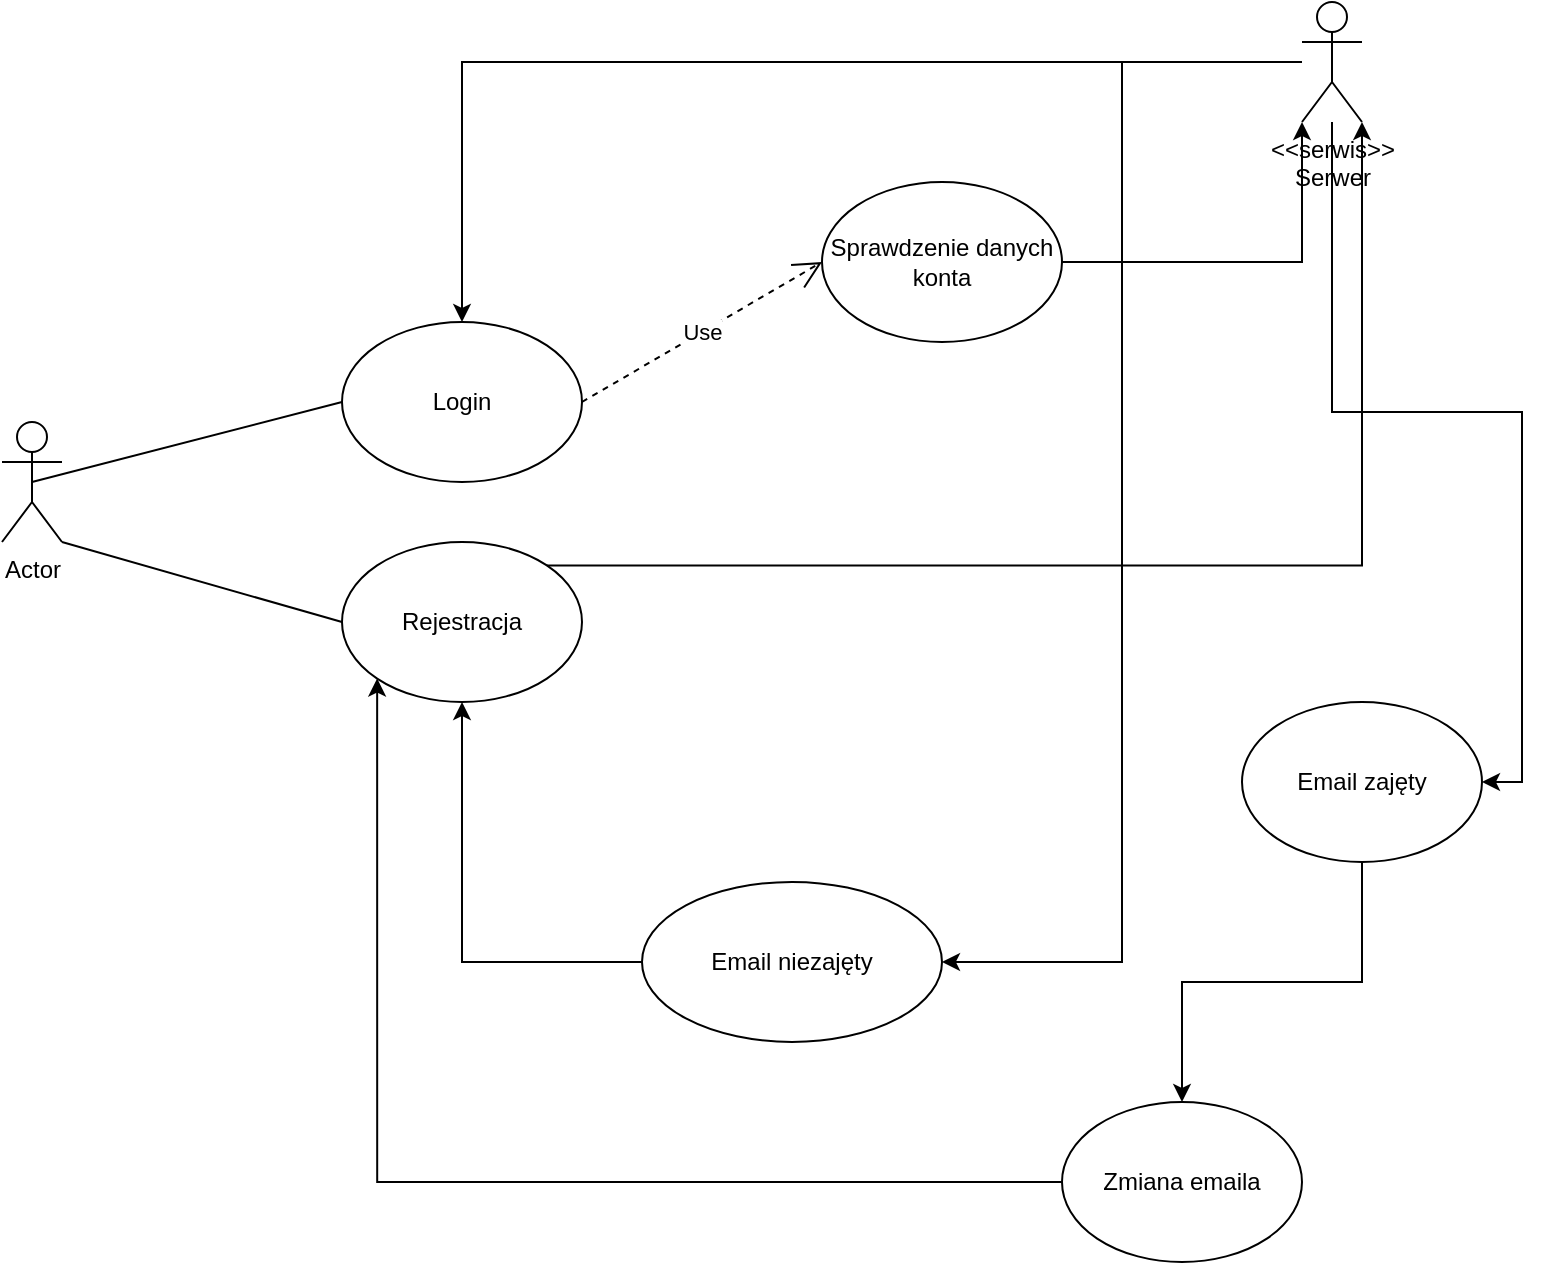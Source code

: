 <mxfile version="24.7.4">
  <diagram name="Page-1" id="frs2nBQ_8HlfXzXkCP0R">
    <mxGraphModel dx="1059" dy="1295" grid="1" gridSize="10" guides="1" tooltips="1" connect="1" arrows="1" fold="1" page="1" pageScale="1" pageWidth="850" pageHeight="1100" math="0" shadow="0">
      <root>
        <mxCell id="0" />
        <mxCell id="1" parent="0" />
        <mxCell id="i8-1lZGyRsVZkBO309J--1" value="Actor" style="shape=umlActor;verticalLabelPosition=bottom;verticalAlign=top;html=1;outlineConnect=0;" vertex="1" parent="1">
          <mxGeometry x="320" y="460" width="30" height="60" as="geometry" />
        </mxCell>
        <mxCell id="i8-1lZGyRsVZkBO309J--3" value="" style="endArrow=none;html=1;rounded=0;entryX=0;entryY=0.5;entryDx=0;entryDy=0;exitX=0.5;exitY=0.5;exitDx=0;exitDy=0;exitPerimeter=0;" edge="1" parent="1" source="i8-1lZGyRsVZkBO309J--1" target="i8-1lZGyRsVZkBO309J--4">
          <mxGeometry width="50" height="50" relative="1" as="geometry">
            <mxPoint x="370" y="500" as="sourcePoint" />
            <mxPoint x="480" y="460" as="targetPoint" />
          </mxGeometry>
        </mxCell>
        <mxCell id="i8-1lZGyRsVZkBO309J--4" value="Login" style="ellipse;whiteSpace=wrap;html=1;" vertex="1" parent="1">
          <mxGeometry x="490" y="410" width="120" height="80" as="geometry" />
        </mxCell>
        <mxCell id="i8-1lZGyRsVZkBO309J--5" value="Use" style="endArrow=open;endSize=12;dashed=1;html=1;rounded=0;exitX=1;exitY=0.5;exitDx=0;exitDy=0;entryX=0;entryY=0.5;entryDx=0;entryDy=0;" edge="1" parent="1" source="i8-1lZGyRsVZkBO309J--4" target="i8-1lZGyRsVZkBO309J--6">
          <mxGeometry x="0.001" width="160" relative="1" as="geometry">
            <mxPoint x="670" y="420" as="sourcePoint" />
            <mxPoint x="730" y="380" as="targetPoint" />
            <mxPoint as="offset" />
          </mxGeometry>
        </mxCell>
        <mxCell id="i8-1lZGyRsVZkBO309J--6" value="Sprawdzenie danych konta" style="ellipse;whiteSpace=wrap;html=1;" vertex="1" parent="1">
          <mxGeometry x="730" y="340" width="120" height="80" as="geometry" />
        </mxCell>
        <mxCell id="i8-1lZGyRsVZkBO309J--9" value="Rejestracja" style="ellipse;whiteSpace=wrap;html=1;" vertex="1" parent="1">
          <mxGeometry x="490" y="520" width="120" height="80" as="geometry" />
        </mxCell>
        <mxCell id="i8-1lZGyRsVZkBO309J--10" value="" style="endArrow=none;html=1;rounded=0;entryX=0;entryY=0.5;entryDx=0;entryDy=0;exitX=1;exitY=1;exitDx=0;exitDy=0;exitPerimeter=0;" edge="1" parent="1" source="i8-1lZGyRsVZkBO309J--1" target="i8-1lZGyRsVZkBO309J--9">
          <mxGeometry width="50" height="50" relative="1" as="geometry">
            <mxPoint x="330" y="500" as="sourcePoint" />
            <mxPoint x="380" y="450" as="targetPoint" />
          </mxGeometry>
        </mxCell>
        <mxCell id="i8-1lZGyRsVZkBO309J--16" style="edgeStyle=orthogonalEdgeStyle;rounded=0;orthogonalLoop=1;jettySize=auto;html=1;entryX=0.5;entryY=0;entryDx=0;entryDy=0;" edge="1" parent="1" source="i8-1lZGyRsVZkBO309J--12" target="i8-1lZGyRsVZkBO309J--4">
          <mxGeometry relative="1" as="geometry" />
        </mxCell>
        <mxCell id="i8-1lZGyRsVZkBO309J--22" style="edgeStyle=orthogonalEdgeStyle;rounded=0;orthogonalLoop=1;jettySize=auto;html=1;entryX=1;entryY=0.5;entryDx=0;entryDy=0;" edge="1" parent="1" source="i8-1lZGyRsVZkBO309J--12" target="i8-1lZGyRsVZkBO309J--17">
          <mxGeometry relative="1" as="geometry" />
        </mxCell>
        <mxCell id="i8-1lZGyRsVZkBO309J--23" style="edgeStyle=orthogonalEdgeStyle;rounded=0;orthogonalLoop=1;jettySize=auto;html=1;entryX=1;entryY=0.5;entryDx=0;entryDy=0;" edge="1" parent="1" source="i8-1lZGyRsVZkBO309J--12" target="i8-1lZGyRsVZkBO309J--19">
          <mxGeometry relative="1" as="geometry" />
        </mxCell>
        <mxCell id="i8-1lZGyRsVZkBO309J--12" value="&amp;lt;&amp;lt;serwis&amp;gt;&amp;gt;&lt;br&gt;Serwer" style="shape=umlActor;verticalLabelPosition=bottom;verticalAlign=top;html=1;" vertex="1" parent="1">
          <mxGeometry x="970" y="250" width="30" height="60" as="geometry" />
        </mxCell>
        <mxCell id="i8-1lZGyRsVZkBO309J--15" style="edgeStyle=orthogonalEdgeStyle;rounded=0;orthogonalLoop=1;jettySize=auto;html=1;entryX=0;entryY=1;entryDx=0;entryDy=0;entryPerimeter=0;" edge="1" parent="1" source="i8-1lZGyRsVZkBO309J--6" target="i8-1lZGyRsVZkBO309J--12">
          <mxGeometry relative="1" as="geometry" />
        </mxCell>
        <mxCell id="i8-1lZGyRsVZkBO309J--28" value="" style="edgeStyle=orthogonalEdgeStyle;rounded=0;orthogonalLoop=1;jettySize=auto;html=1;" edge="1" parent="1" source="i8-1lZGyRsVZkBO309J--17" target="i8-1lZGyRsVZkBO309J--27">
          <mxGeometry relative="1" as="geometry" />
        </mxCell>
        <mxCell id="i8-1lZGyRsVZkBO309J--17" value="Email zajęty" style="ellipse;whiteSpace=wrap;html=1;" vertex="1" parent="1">
          <mxGeometry x="940" y="600" width="120" height="80" as="geometry" />
        </mxCell>
        <mxCell id="i8-1lZGyRsVZkBO309J--25" style="edgeStyle=orthogonalEdgeStyle;rounded=0;orthogonalLoop=1;jettySize=auto;html=1;entryX=0.5;entryY=1;entryDx=0;entryDy=0;" edge="1" parent="1" source="i8-1lZGyRsVZkBO309J--19" target="i8-1lZGyRsVZkBO309J--9">
          <mxGeometry relative="1" as="geometry" />
        </mxCell>
        <mxCell id="i8-1lZGyRsVZkBO309J--19" value="Email niezajęty" style="ellipse;whiteSpace=wrap;html=1;" vertex="1" parent="1">
          <mxGeometry x="640" y="689.95" width="150" height="80" as="geometry" />
        </mxCell>
        <mxCell id="i8-1lZGyRsVZkBO309J--21" style="edgeStyle=orthogonalEdgeStyle;rounded=0;orthogonalLoop=1;jettySize=auto;html=1;exitX=1;exitY=0;exitDx=0;exitDy=0;entryX=1;entryY=1;entryDx=0;entryDy=0;entryPerimeter=0;" edge="1" parent="1" source="i8-1lZGyRsVZkBO309J--9" target="i8-1lZGyRsVZkBO309J--12">
          <mxGeometry relative="1" as="geometry" />
        </mxCell>
        <mxCell id="i8-1lZGyRsVZkBO309J--30" style="edgeStyle=orthogonalEdgeStyle;rounded=0;orthogonalLoop=1;jettySize=auto;html=1;entryX=0;entryY=1;entryDx=0;entryDy=0;" edge="1" parent="1" source="i8-1lZGyRsVZkBO309J--27" target="i8-1lZGyRsVZkBO309J--9">
          <mxGeometry relative="1" as="geometry" />
        </mxCell>
        <mxCell id="i8-1lZGyRsVZkBO309J--27" value="Zmiana emaila" style="ellipse;whiteSpace=wrap;html=1;" vertex="1" parent="1">
          <mxGeometry x="850" y="800" width="120" height="80" as="geometry" />
        </mxCell>
      </root>
    </mxGraphModel>
  </diagram>
</mxfile>
